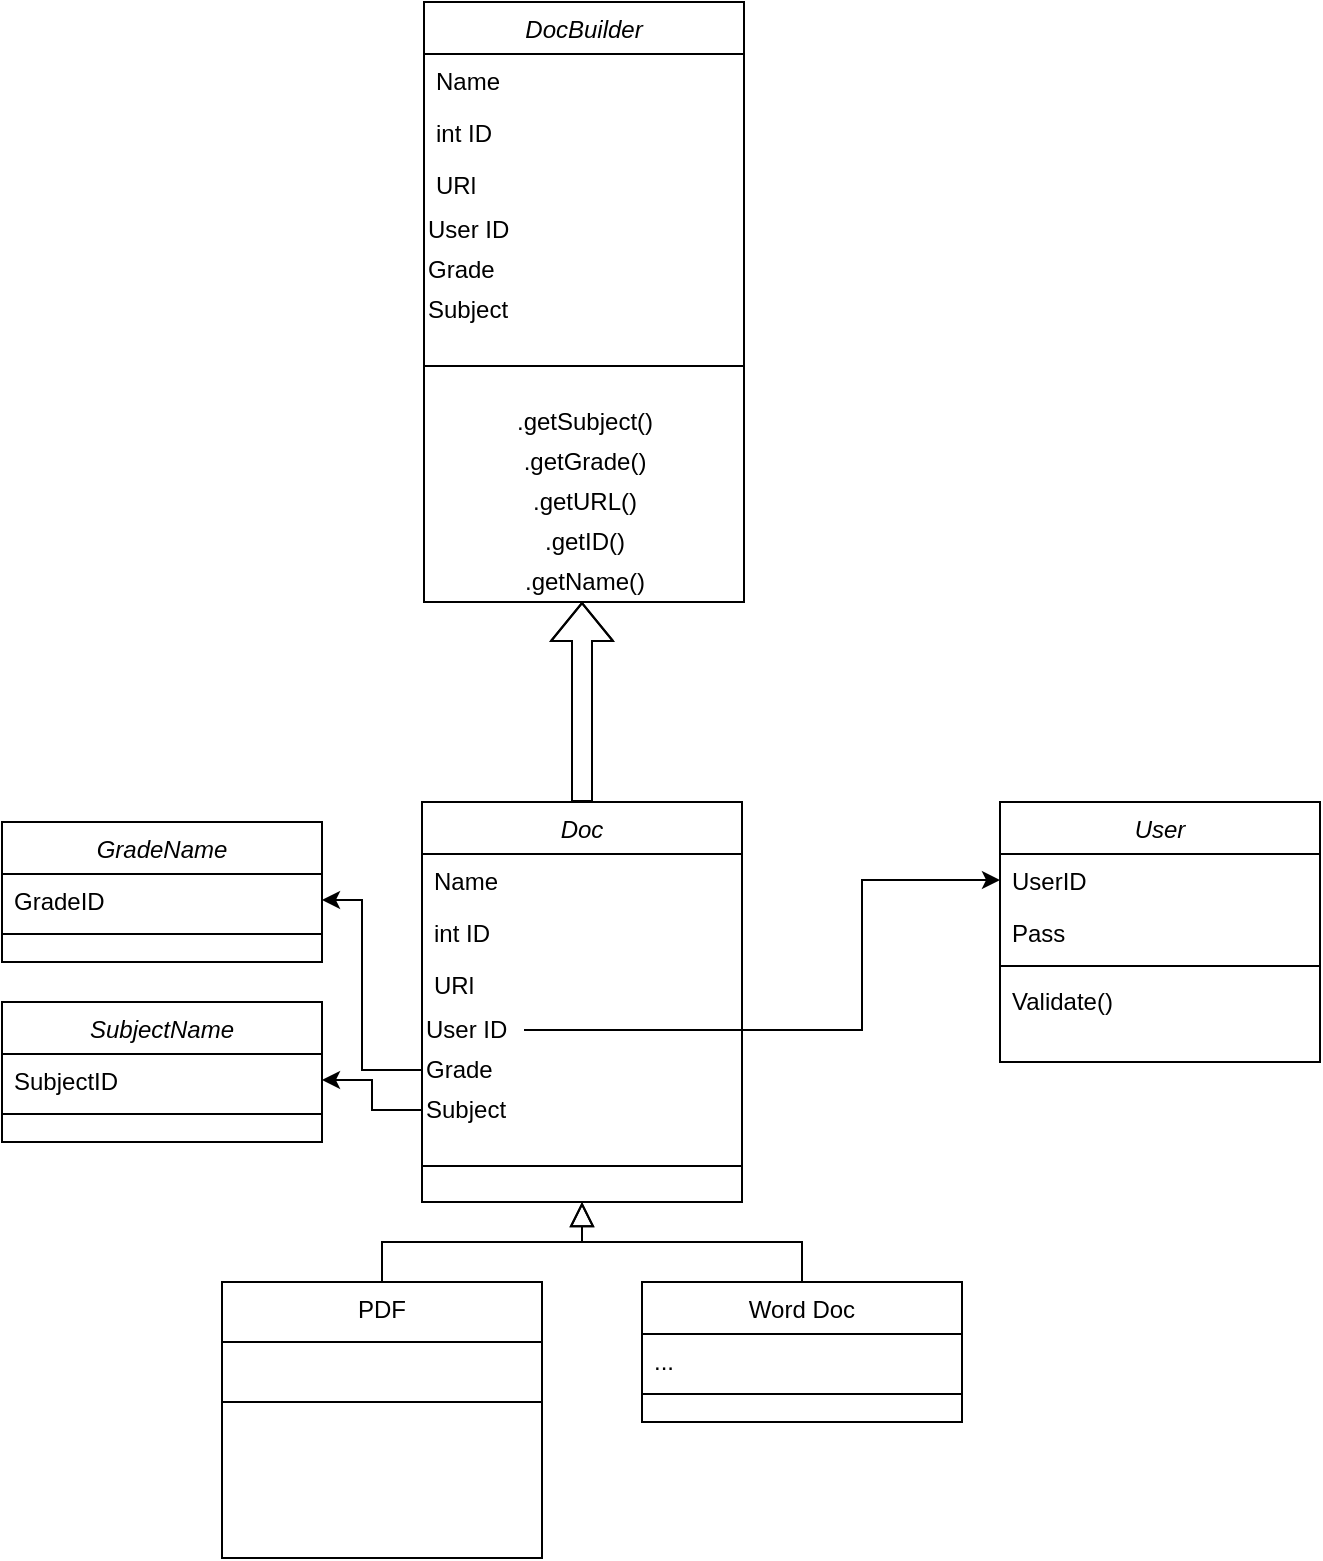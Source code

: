 <mxfile version="14.3.1" type="github">
  <diagram id="C5RBs43oDa-KdzZeNtuy" name="Page-1">
    <mxGraphModel dx="782" dy="1638" grid="1" gridSize="10" guides="1" tooltips="1" connect="1" arrows="1" fold="1" page="1" pageScale="1" pageWidth="827" pageHeight="1169" math="0" shadow="0">
      <root>
        <mxCell id="WIyWlLk6GJQsqaUBKTNV-0" />
        <mxCell id="WIyWlLk6GJQsqaUBKTNV-1" parent="WIyWlLk6GJQsqaUBKTNV-0" />
        <mxCell id="zF4f2oLLxhq4VIzBnPtX-17" style="edgeStyle=orthogonalEdgeStyle;rounded=0;orthogonalLoop=1;jettySize=auto;html=1;shape=flexArrow;" edge="1" parent="WIyWlLk6GJQsqaUBKTNV-1" source="zkfFHV4jXpPFQw0GAbJ--0">
          <mxGeometry relative="1" as="geometry">
            <mxPoint x="300" y="20" as="targetPoint" />
          </mxGeometry>
        </mxCell>
        <mxCell id="zkfFHV4jXpPFQw0GAbJ--0" value="Doc" style="swimlane;fontStyle=2;align=center;verticalAlign=top;childLayout=stackLayout;horizontal=1;startSize=26;horizontalStack=0;resizeParent=1;resizeLast=0;collapsible=1;marginBottom=0;rounded=0;shadow=0;strokeWidth=1;" parent="WIyWlLk6GJQsqaUBKTNV-1" vertex="1">
          <mxGeometry x="220" y="120" width="160" height="200" as="geometry">
            <mxRectangle x="230" y="140" width="160" height="26" as="alternateBounds" />
          </mxGeometry>
        </mxCell>
        <mxCell id="zkfFHV4jXpPFQw0GAbJ--1" value="Name" style="text;align=left;verticalAlign=top;spacingLeft=4;spacingRight=4;overflow=hidden;rotatable=0;points=[[0,0.5],[1,0.5]];portConstraint=eastwest;" parent="zkfFHV4jXpPFQw0GAbJ--0" vertex="1">
          <mxGeometry y="26" width="160" height="26" as="geometry" />
        </mxCell>
        <mxCell id="zkfFHV4jXpPFQw0GAbJ--2" value="int ID" style="text;align=left;verticalAlign=top;spacingLeft=4;spacingRight=4;overflow=hidden;rotatable=0;points=[[0,0.5],[1,0.5]];portConstraint=eastwest;rounded=0;shadow=0;html=0;" parent="zkfFHV4jXpPFQw0GAbJ--0" vertex="1">
          <mxGeometry y="52" width="160" height="26" as="geometry" />
        </mxCell>
        <mxCell id="zkfFHV4jXpPFQw0GAbJ--3" value="URl" style="text;align=left;verticalAlign=top;spacingLeft=4;spacingRight=4;overflow=hidden;rotatable=0;points=[[0,0.5],[1,0.5]];portConstraint=eastwest;rounded=0;shadow=0;html=0;" parent="zkfFHV4jXpPFQw0GAbJ--0" vertex="1">
          <mxGeometry y="78" width="160" height="26" as="geometry" />
        </mxCell>
        <mxCell id="zF4f2oLLxhq4VIzBnPtX-0" value="User ID" style="text;html=1;align=left;verticalAlign=middle;resizable=0;points=[];autosize=1;" vertex="1" parent="zkfFHV4jXpPFQw0GAbJ--0">
          <mxGeometry y="104" width="160" height="20" as="geometry" />
        </mxCell>
        <mxCell id="zF4f2oLLxhq4VIzBnPtX-2" value="Grade" style="text;html=1;align=left;verticalAlign=middle;resizable=0;points=[];autosize=1;" vertex="1" parent="zkfFHV4jXpPFQw0GAbJ--0">
          <mxGeometry y="124" width="160" height="20" as="geometry" />
        </mxCell>
        <mxCell id="zF4f2oLLxhq4VIzBnPtX-3" value="Subject" style="text;html=1;align=left;verticalAlign=middle;resizable=0;points=[];autosize=1;" vertex="1" parent="zkfFHV4jXpPFQw0GAbJ--0">
          <mxGeometry y="144" width="160" height="20" as="geometry" />
        </mxCell>
        <mxCell id="zkfFHV4jXpPFQw0GAbJ--4" value="" style="line;html=1;strokeWidth=1;align=left;verticalAlign=middle;spacingTop=-1;spacingLeft=3;spacingRight=3;rotatable=0;labelPosition=right;points=[];portConstraint=eastwest;" parent="zkfFHV4jXpPFQw0GAbJ--0" vertex="1">
          <mxGeometry y="164" width="160" height="36" as="geometry" />
        </mxCell>
        <mxCell id="zkfFHV4jXpPFQw0GAbJ--6" value="PDF" style="swimlane;fontStyle=0;align=center;verticalAlign=top;childLayout=stackLayout;horizontal=1;startSize=30;horizontalStack=0;resizeParent=1;resizeLast=0;collapsible=1;marginBottom=0;rounded=0;shadow=0;strokeWidth=1;" parent="WIyWlLk6GJQsqaUBKTNV-1" vertex="1">
          <mxGeometry x="120" y="360" width="160" height="138" as="geometry">
            <mxRectangle x="130" y="380" width="160" height="26" as="alternateBounds" />
          </mxGeometry>
        </mxCell>
        <mxCell id="zkfFHV4jXpPFQw0GAbJ--9" value="" style="line;html=1;strokeWidth=1;align=left;verticalAlign=middle;spacingTop=-1;spacingLeft=3;spacingRight=3;rotatable=0;labelPosition=right;points=[];portConstraint=eastwest;" parent="zkfFHV4jXpPFQw0GAbJ--6" vertex="1">
          <mxGeometry y="30" width="160" height="60" as="geometry" />
        </mxCell>
        <mxCell id="zkfFHV4jXpPFQw0GAbJ--12" value="" style="endArrow=block;endSize=10;endFill=0;shadow=0;strokeWidth=1;rounded=0;edgeStyle=elbowEdgeStyle;elbow=vertical;" parent="WIyWlLk6GJQsqaUBKTNV-1" source="zkfFHV4jXpPFQw0GAbJ--6" target="zkfFHV4jXpPFQw0GAbJ--0" edge="1">
          <mxGeometry width="160" relative="1" as="geometry">
            <mxPoint x="200" y="203" as="sourcePoint" />
            <mxPoint x="200" y="203" as="targetPoint" />
          </mxGeometry>
        </mxCell>
        <mxCell id="zkfFHV4jXpPFQw0GAbJ--13" value="Word Doc" style="swimlane;fontStyle=0;align=center;verticalAlign=top;childLayout=stackLayout;horizontal=1;startSize=26;horizontalStack=0;resizeParent=1;resizeLast=0;collapsible=1;marginBottom=0;rounded=0;shadow=0;strokeWidth=1;" parent="WIyWlLk6GJQsqaUBKTNV-1" vertex="1">
          <mxGeometry x="330" y="360" width="160" height="70" as="geometry">
            <mxRectangle x="340" y="380" width="170" height="26" as="alternateBounds" />
          </mxGeometry>
        </mxCell>
        <mxCell id="zkfFHV4jXpPFQw0GAbJ--14" value="..." style="text;align=left;verticalAlign=top;spacingLeft=4;spacingRight=4;overflow=hidden;rotatable=0;points=[[0,0.5],[1,0.5]];portConstraint=eastwest;" parent="zkfFHV4jXpPFQw0GAbJ--13" vertex="1">
          <mxGeometry y="26" width="160" height="26" as="geometry" />
        </mxCell>
        <mxCell id="zkfFHV4jXpPFQw0GAbJ--15" value="" style="line;html=1;strokeWidth=1;align=left;verticalAlign=middle;spacingTop=-1;spacingLeft=3;spacingRight=3;rotatable=0;labelPosition=right;points=[];portConstraint=eastwest;" parent="zkfFHV4jXpPFQw0GAbJ--13" vertex="1">
          <mxGeometry y="52" width="160" height="8" as="geometry" />
        </mxCell>
        <mxCell id="zkfFHV4jXpPFQw0GAbJ--16" value="" style="endArrow=block;endSize=10;endFill=0;shadow=0;strokeWidth=1;rounded=0;edgeStyle=elbowEdgeStyle;elbow=vertical;" parent="WIyWlLk6GJQsqaUBKTNV-1" source="zkfFHV4jXpPFQw0GAbJ--13" target="zkfFHV4jXpPFQw0GAbJ--0" edge="1">
          <mxGeometry width="160" relative="1" as="geometry">
            <mxPoint x="210" y="373" as="sourcePoint" />
            <mxPoint x="310" y="271" as="targetPoint" />
          </mxGeometry>
        </mxCell>
        <mxCell id="zkfFHV4jXpPFQw0GAbJ--17" value="User" style="swimlane;fontStyle=2;align=center;verticalAlign=top;childLayout=stackLayout;horizontal=1;startSize=26;horizontalStack=0;resizeParent=1;resizeLast=0;collapsible=1;marginBottom=0;rounded=0;shadow=0;strokeWidth=1;" parent="WIyWlLk6GJQsqaUBKTNV-1" vertex="1">
          <mxGeometry x="509" y="120" width="160" height="130" as="geometry">
            <mxRectangle x="550" y="140" width="160" height="26" as="alternateBounds" />
          </mxGeometry>
        </mxCell>
        <mxCell id="zkfFHV4jXpPFQw0GAbJ--18" value="UserID" style="text;align=left;verticalAlign=top;spacingLeft=4;spacingRight=4;overflow=hidden;rotatable=0;points=[[0,0.5],[1,0.5]];portConstraint=eastwest;" parent="zkfFHV4jXpPFQw0GAbJ--17" vertex="1">
          <mxGeometry y="26" width="160" height="26" as="geometry" />
        </mxCell>
        <mxCell id="zkfFHV4jXpPFQw0GAbJ--19" value="Pass" style="text;align=left;verticalAlign=top;spacingLeft=4;spacingRight=4;overflow=hidden;rotatable=0;points=[[0,0.5],[1,0.5]];portConstraint=eastwest;rounded=0;shadow=0;html=0;" parent="zkfFHV4jXpPFQw0GAbJ--17" vertex="1">
          <mxGeometry y="52" width="160" height="26" as="geometry" />
        </mxCell>
        <mxCell id="zkfFHV4jXpPFQw0GAbJ--23" value="" style="line;html=1;strokeWidth=1;align=left;verticalAlign=middle;spacingTop=-1;spacingLeft=3;spacingRight=3;rotatable=0;labelPosition=right;points=[];portConstraint=eastwest;" parent="zkfFHV4jXpPFQw0GAbJ--17" vertex="1">
          <mxGeometry y="78" width="160" height="8" as="geometry" />
        </mxCell>
        <mxCell id="zkfFHV4jXpPFQw0GAbJ--24" value="Validate()" style="text;align=left;verticalAlign=top;spacingLeft=4;spacingRight=4;overflow=hidden;rotatable=0;points=[[0,0.5],[1,0.5]];portConstraint=eastwest;" parent="zkfFHV4jXpPFQw0GAbJ--17" vertex="1">
          <mxGeometry y="86" width="160" height="26" as="geometry" />
        </mxCell>
        <mxCell id="zF4f2oLLxhq4VIzBnPtX-5" style="edgeStyle=orthogonalEdgeStyle;rounded=0;orthogonalLoop=1;jettySize=auto;html=1;" edge="1" parent="WIyWlLk6GJQsqaUBKTNV-1" target="zkfFHV4jXpPFQw0GAbJ--18">
          <mxGeometry relative="1" as="geometry">
            <mxPoint x="271" y="234" as="sourcePoint" />
            <Array as="points">
              <mxPoint x="271" y="234" />
              <mxPoint x="440" y="234" />
              <mxPoint x="440" y="159" />
            </Array>
          </mxGeometry>
        </mxCell>
        <mxCell id="zF4f2oLLxhq4VIzBnPtX-7" value="GradeName" style="swimlane;fontStyle=2;align=center;verticalAlign=top;childLayout=stackLayout;horizontal=1;startSize=26;horizontalStack=0;resizeParent=1;resizeLast=0;collapsible=1;marginBottom=0;rounded=0;shadow=0;strokeWidth=1;" vertex="1" parent="WIyWlLk6GJQsqaUBKTNV-1">
          <mxGeometry x="10" y="130" width="160" height="70" as="geometry">
            <mxRectangle x="550" y="140" width="160" height="26" as="alternateBounds" />
          </mxGeometry>
        </mxCell>
        <mxCell id="zF4f2oLLxhq4VIzBnPtX-8" value="GradeID" style="text;align=left;verticalAlign=top;spacingLeft=4;spacingRight=4;overflow=hidden;rotatable=0;points=[[0,0.5],[1,0.5]];portConstraint=eastwest;" vertex="1" parent="zF4f2oLLxhq4VIzBnPtX-7">
          <mxGeometry y="26" width="160" height="26" as="geometry" />
        </mxCell>
        <mxCell id="zF4f2oLLxhq4VIzBnPtX-10" value="" style="line;html=1;strokeWidth=1;align=left;verticalAlign=middle;spacingTop=-1;spacingLeft=3;spacingRight=3;rotatable=0;labelPosition=right;points=[];portConstraint=eastwest;" vertex="1" parent="zF4f2oLLxhq4VIzBnPtX-7">
          <mxGeometry y="52" width="160" height="8" as="geometry" />
        </mxCell>
        <mxCell id="zF4f2oLLxhq4VIzBnPtX-12" value="SubjectName" style="swimlane;fontStyle=2;align=center;verticalAlign=top;childLayout=stackLayout;horizontal=1;startSize=26;horizontalStack=0;resizeParent=1;resizeLast=0;collapsible=1;marginBottom=0;rounded=0;shadow=0;strokeWidth=1;" vertex="1" parent="WIyWlLk6GJQsqaUBKTNV-1">
          <mxGeometry x="10" y="220" width="160" height="70" as="geometry">
            <mxRectangle x="550" y="140" width="160" height="26" as="alternateBounds" />
          </mxGeometry>
        </mxCell>
        <mxCell id="zF4f2oLLxhq4VIzBnPtX-13" value="SubjectID" style="text;align=left;verticalAlign=top;spacingLeft=4;spacingRight=4;overflow=hidden;rotatable=0;points=[[0,0.5],[1,0.5]];portConstraint=eastwest;" vertex="1" parent="zF4f2oLLxhq4VIzBnPtX-12">
          <mxGeometry y="26" width="160" height="26" as="geometry" />
        </mxCell>
        <mxCell id="zF4f2oLLxhq4VIzBnPtX-14" value="" style="line;html=1;strokeWidth=1;align=left;verticalAlign=middle;spacingTop=-1;spacingLeft=3;spacingRight=3;rotatable=0;labelPosition=right;points=[];portConstraint=eastwest;" vertex="1" parent="zF4f2oLLxhq4VIzBnPtX-12">
          <mxGeometry y="52" width="160" height="8" as="geometry" />
        </mxCell>
        <mxCell id="zF4f2oLLxhq4VIzBnPtX-15" style="edgeStyle=orthogonalEdgeStyle;rounded=0;orthogonalLoop=1;jettySize=auto;html=1;" edge="1" parent="WIyWlLk6GJQsqaUBKTNV-1" source="zF4f2oLLxhq4VIzBnPtX-3" target="zF4f2oLLxhq4VIzBnPtX-13">
          <mxGeometry relative="1" as="geometry" />
        </mxCell>
        <mxCell id="zF4f2oLLxhq4VIzBnPtX-16" style="edgeStyle=orthogonalEdgeStyle;rounded=0;orthogonalLoop=1;jettySize=auto;html=1;" edge="1" parent="WIyWlLk6GJQsqaUBKTNV-1" source="zF4f2oLLxhq4VIzBnPtX-2" target="zF4f2oLLxhq4VIzBnPtX-8">
          <mxGeometry relative="1" as="geometry">
            <Array as="points">
              <mxPoint x="190" y="254" />
              <mxPoint x="190" y="169" />
            </Array>
          </mxGeometry>
        </mxCell>
        <mxCell id="zF4f2oLLxhq4VIzBnPtX-19" value="DocBuilder" style="swimlane;fontStyle=2;align=center;verticalAlign=top;childLayout=stackLayout;horizontal=1;startSize=26;horizontalStack=0;resizeParent=1;resizeLast=0;collapsible=1;marginBottom=0;rounded=0;shadow=0;strokeWidth=1;" vertex="1" parent="WIyWlLk6GJQsqaUBKTNV-1">
          <mxGeometry x="221" y="-280" width="160" height="300" as="geometry">
            <mxRectangle x="230" y="140" width="160" height="26" as="alternateBounds" />
          </mxGeometry>
        </mxCell>
        <mxCell id="zF4f2oLLxhq4VIzBnPtX-20" value="Name" style="text;align=left;verticalAlign=top;spacingLeft=4;spacingRight=4;overflow=hidden;rotatable=0;points=[[0,0.5],[1,0.5]];portConstraint=eastwest;" vertex="1" parent="zF4f2oLLxhq4VIzBnPtX-19">
          <mxGeometry y="26" width="160" height="26" as="geometry" />
        </mxCell>
        <mxCell id="zF4f2oLLxhq4VIzBnPtX-21" value="int ID" style="text;align=left;verticalAlign=top;spacingLeft=4;spacingRight=4;overflow=hidden;rotatable=0;points=[[0,0.5],[1,0.5]];portConstraint=eastwest;rounded=0;shadow=0;html=0;" vertex="1" parent="zF4f2oLLxhq4VIzBnPtX-19">
          <mxGeometry y="52" width="160" height="26" as="geometry" />
        </mxCell>
        <mxCell id="zF4f2oLLxhq4VIzBnPtX-22" value="URl" style="text;align=left;verticalAlign=top;spacingLeft=4;spacingRight=4;overflow=hidden;rotatable=0;points=[[0,0.5],[1,0.5]];portConstraint=eastwest;rounded=0;shadow=0;html=0;" vertex="1" parent="zF4f2oLLxhq4VIzBnPtX-19">
          <mxGeometry y="78" width="160" height="26" as="geometry" />
        </mxCell>
        <mxCell id="zF4f2oLLxhq4VIzBnPtX-23" value="User ID" style="text;html=1;align=left;verticalAlign=middle;resizable=0;points=[];autosize=1;" vertex="1" parent="zF4f2oLLxhq4VIzBnPtX-19">
          <mxGeometry y="104" width="160" height="20" as="geometry" />
        </mxCell>
        <mxCell id="zF4f2oLLxhq4VIzBnPtX-24" value="Grade" style="text;html=1;align=left;verticalAlign=middle;resizable=0;points=[];autosize=1;" vertex="1" parent="zF4f2oLLxhq4VIzBnPtX-19">
          <mxGeometry y="124" width="160" height="20" as="geometry" />
        </mxCell>
        <mxCell id="zF4f2oLLxhq4VIzBnPtX-25" value="Subject" style="text;html=1;align=left;verticalAlign=middle;resizable=0;points=[];autosize=1;" vertex="1" parent="zF4f2oLLxhq4VIzBnPtX-19">
          <mxGeometry y="144" width="160" height="20" as="geometry" />
        </mxCell>
        <mxCell id="zF4f2oLLxhq4VIzBnPtX-26" value="" style="line;html=1;strokeWidth=1;align=left;verticalAlign=middle;spacingTop=-1;spacingLeft=3;spacingRight=3;rotatable=0;labelPosition=right;points=[];portConstraint=eastwest;" vertex="1" parent="zF4f2oLLxhq4VIzBnPtX-19">
          <mxGeometry y="164" width="160" height="36" as="geometry" />
        </mxCell>
        <mxCell id="zF4f2oLLxhq4VIzBnPtX-33" value=".getSubject()" style="text;html=1;align=center;verticalAlign=middle;resizable=0;points=[];autosize=1;" vertex="1" parent="zF4f2oLLxhq4VIzBnPtX-19">
          <mxGeometry y="200" width="160" height="20" as="geometry" />
        </mxCell>
        <mxCell id="zF4f2oLLxhq4VIzBnPtX-32" value=".getGrade()" style="text;html=1;align=center;verticalAlign=middle;resizable=0;points=[];autosize=1;" vertex="1" parent="zF4f2oLLxhq4VIzBnPtX-19">
          <mxGeometry y="220" width="160" height="20" as="geometry" />
        </mxCell>
        <mxCell id="zF4f2oLLxhq4VIzBnPtX-31" value=".getURL()" style="text;html=1;align=center;verticalAlign=middle;resizable=0;points=[];autosize=1;" vertex="1" parent="zF4f2oLLxhq4VIzBnPtX-19">
          <mxGeometry y="240" width="160" height="20" as="geometry" />
        </mxCell>
        <mxCell id="zF4f2oLLxhq4VIzBnPtX-28" value=".getID()" style="text;html=1;align=center;verticalAlign=middle;resizable=0;points=[];autosize=1;" vertex="1" parent="zF4f2oLLxhq4VIzBnPtX-19">
          <mxGeometry y="260" width="160" height="20" as="geometry" />
        </mxCell>
        <mxCell id="zF4f2oLLxhq4VIzBnPtX-27" value=".getName()" style="text;html=1;align=center;verticalAlign=middle;resizable=0;points=[];autosize=1;" vertex="1" parent="zF4f2oLLxhq4VIzBnPtX-19">
          <mxGeometry y="280" width="160" height="20" as="geometry" />
        </mxCell>
      </root>
    </mxGraphModel>
  </diagram>
</mxfile>
